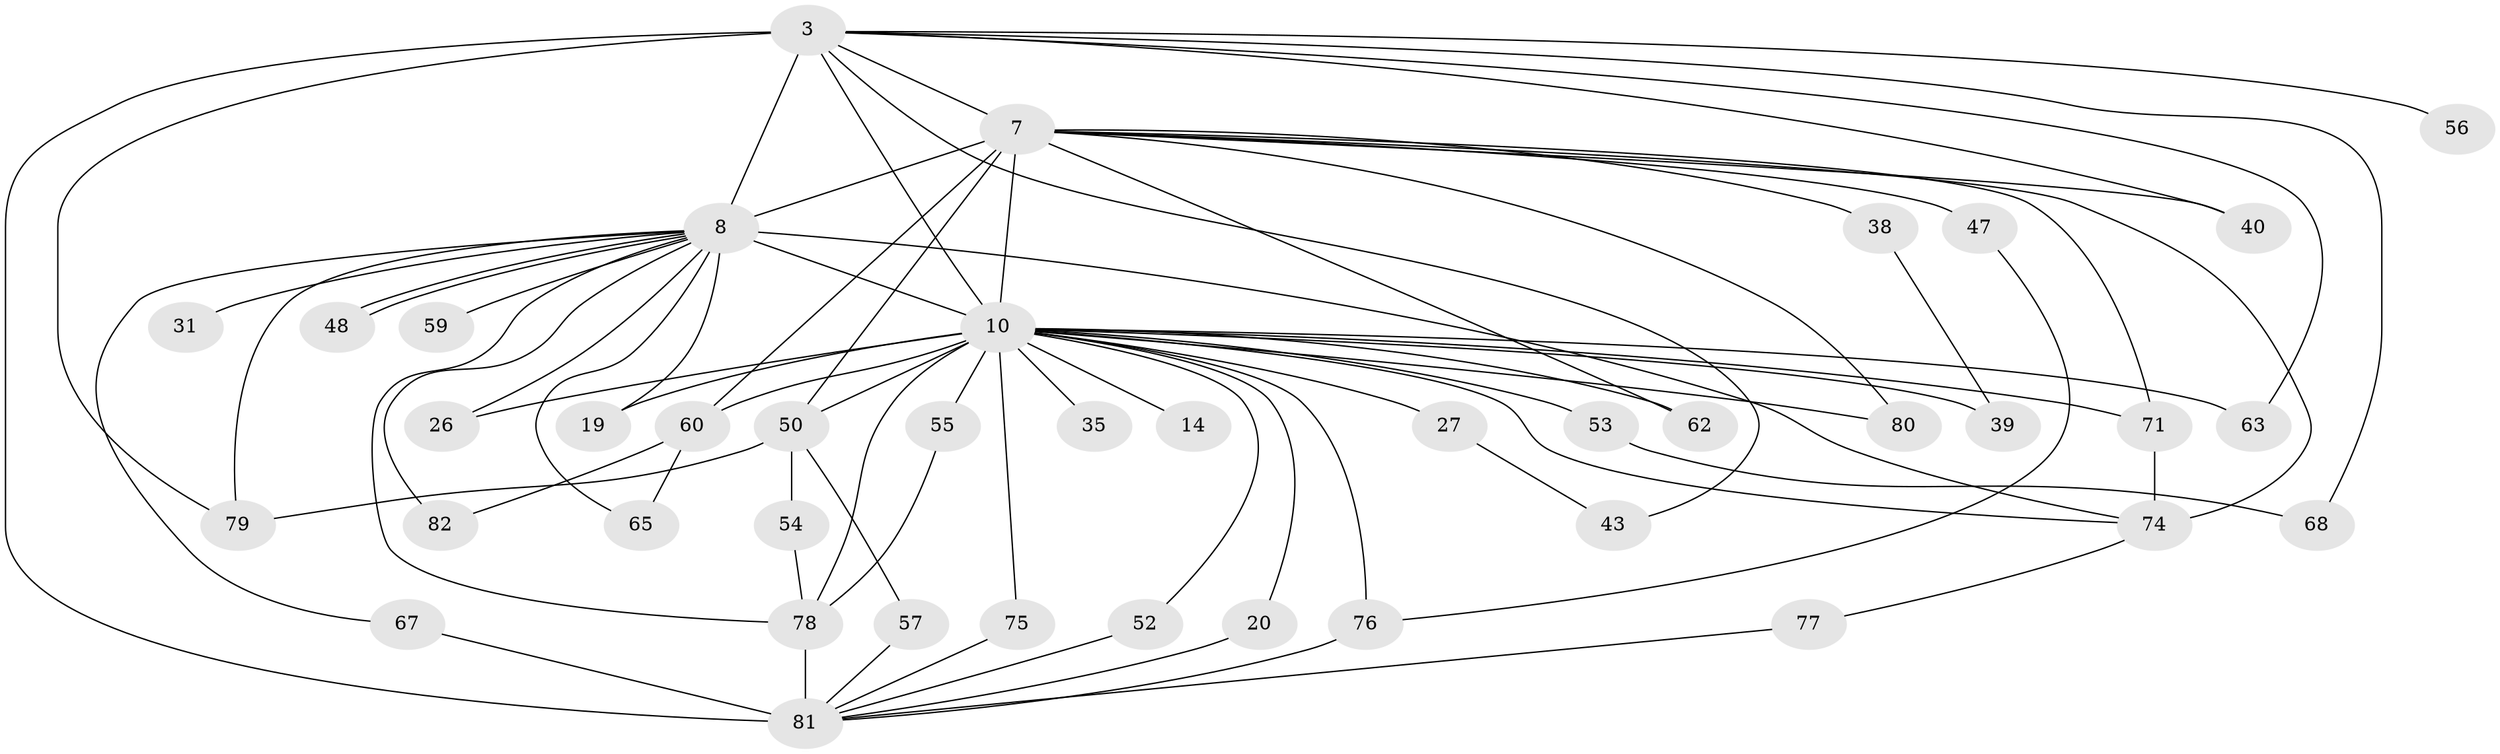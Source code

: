 // original degree distribution, {18: 0.036585365853658534, 20: 0.024390243902439025, 12: 0.012195121951219513, 16: 0.024390243902439025, 17: 0.012195121951219513, 21: 0.012195121951219513, 15: 0.012195121951219513, 4: 0.06097560975609756, 2: 0.47560975609756095, 3: 0.2926829268292683, 7: 0.012195121951219513, 5: 0.024390243902439025}
// Generated by graph-tools (version 1.1) at 2025/44/03/09/25 04:44:00]
// undirected, 41 vertices, 75 edges
graph export_dot {
graph [start="1"]
  node [color=gray90,style=filled];
  3 [super="+2"];
  7 [super="+6"];
  8 [super="+5"];
  10 [super="+9+4"];
  14;
  19;
  20;
  26;
  27;
  31 [super="+29"];
  35 [super="+17"];
  38;
  39;
  40;
  43;
  47;
  48;
  50 [super="+37+36"];
  52;
  53 [super="+22"];
  54;
  55 [super="+34"];
  56;
  57;
  59;
  60 [super="+30+49"];
  62;
  63;
  65;
  67;
  68;
  71 [super="+44"];
  74 [super="+64+45+46"];
  75;
  76 [super="+61"];
  77;
  78 [super="+70+73+69+42+72"];
  79 [super="+23"];
  80;
  81 [super="+41"];
  82;
  3 -- 7 [weight=4];
  3 -- 8 [weight=4];
  3 -- 10 [weight=8];
  3 -- 43;
  3 -- 56 [weight=2];
  3 -- 79;
  3 -- 68;
  3 -- 40;
  3 -- 81 [weight=6];
  3 -- 63;
  7 -- 8 [weight=4];
  7 -- 10 [weight=8];
  7 -- 38 [weight=2];
  7 -- 47 [weight=2];
  7 -- 74 [weight=2];
  7 -- 80;
  7 -- 40;
  7 -- 62;
  7 -- 60 [weight=3];
  7 -- 50;
  7 -- 71;
  8 -- 10 [weight=8];
  8 -- 19;
  8 -- 31 [weight=3];
  8 -- 48;
  8 -- 48;
  8 -- 59 [weight=2];
  8 -- 65;
  8 -- 67;
  8 -- 79 [weight=2];
  8 -- 82;
  8 -- 26;
  8 -- 74;
  8 -- 78 [weight=4];
  10 -- 19;
  10 -- 27 [weight=2];
  10 -- 35 [weight=3];
  10 -- 55 [weight=3];
  10 -- 75;
  10 -- 14 [weight=2];
  10 -- 53 [weight=3];
  10 -- 62;
  10 -- 60 [weight=3];
  10 -- 76;
  10 -- 78 [weight=4];
  10 -- 74 [weight=3];
  10 -- 80;
  10 -- 20;
  10 -- 26;
  10 -- 39;
  10 -- 50 [weight=3];
  10 -- 52;
  10 -- 63;
  10 -- 71 [weight=2];
  20 -- 81;
  27 -- 43;
  38 -- 39;
  47 -- 76;
  50 -- 54;
  50 -- 57;
  50 -- 79;
  52 -- 81;
  53 -- 68;
  54 -- 78;
  55 -- 78;
  57 -- 81;
  60 -- 65;
  60 -- 82;
  67 -- 81;
  71 -- 74;
  74 -- 77;
  75 -- 81;
  76 -- 81 [weight=2];
  77 -- 81;
  78 -- 81 [weight=2];
}
